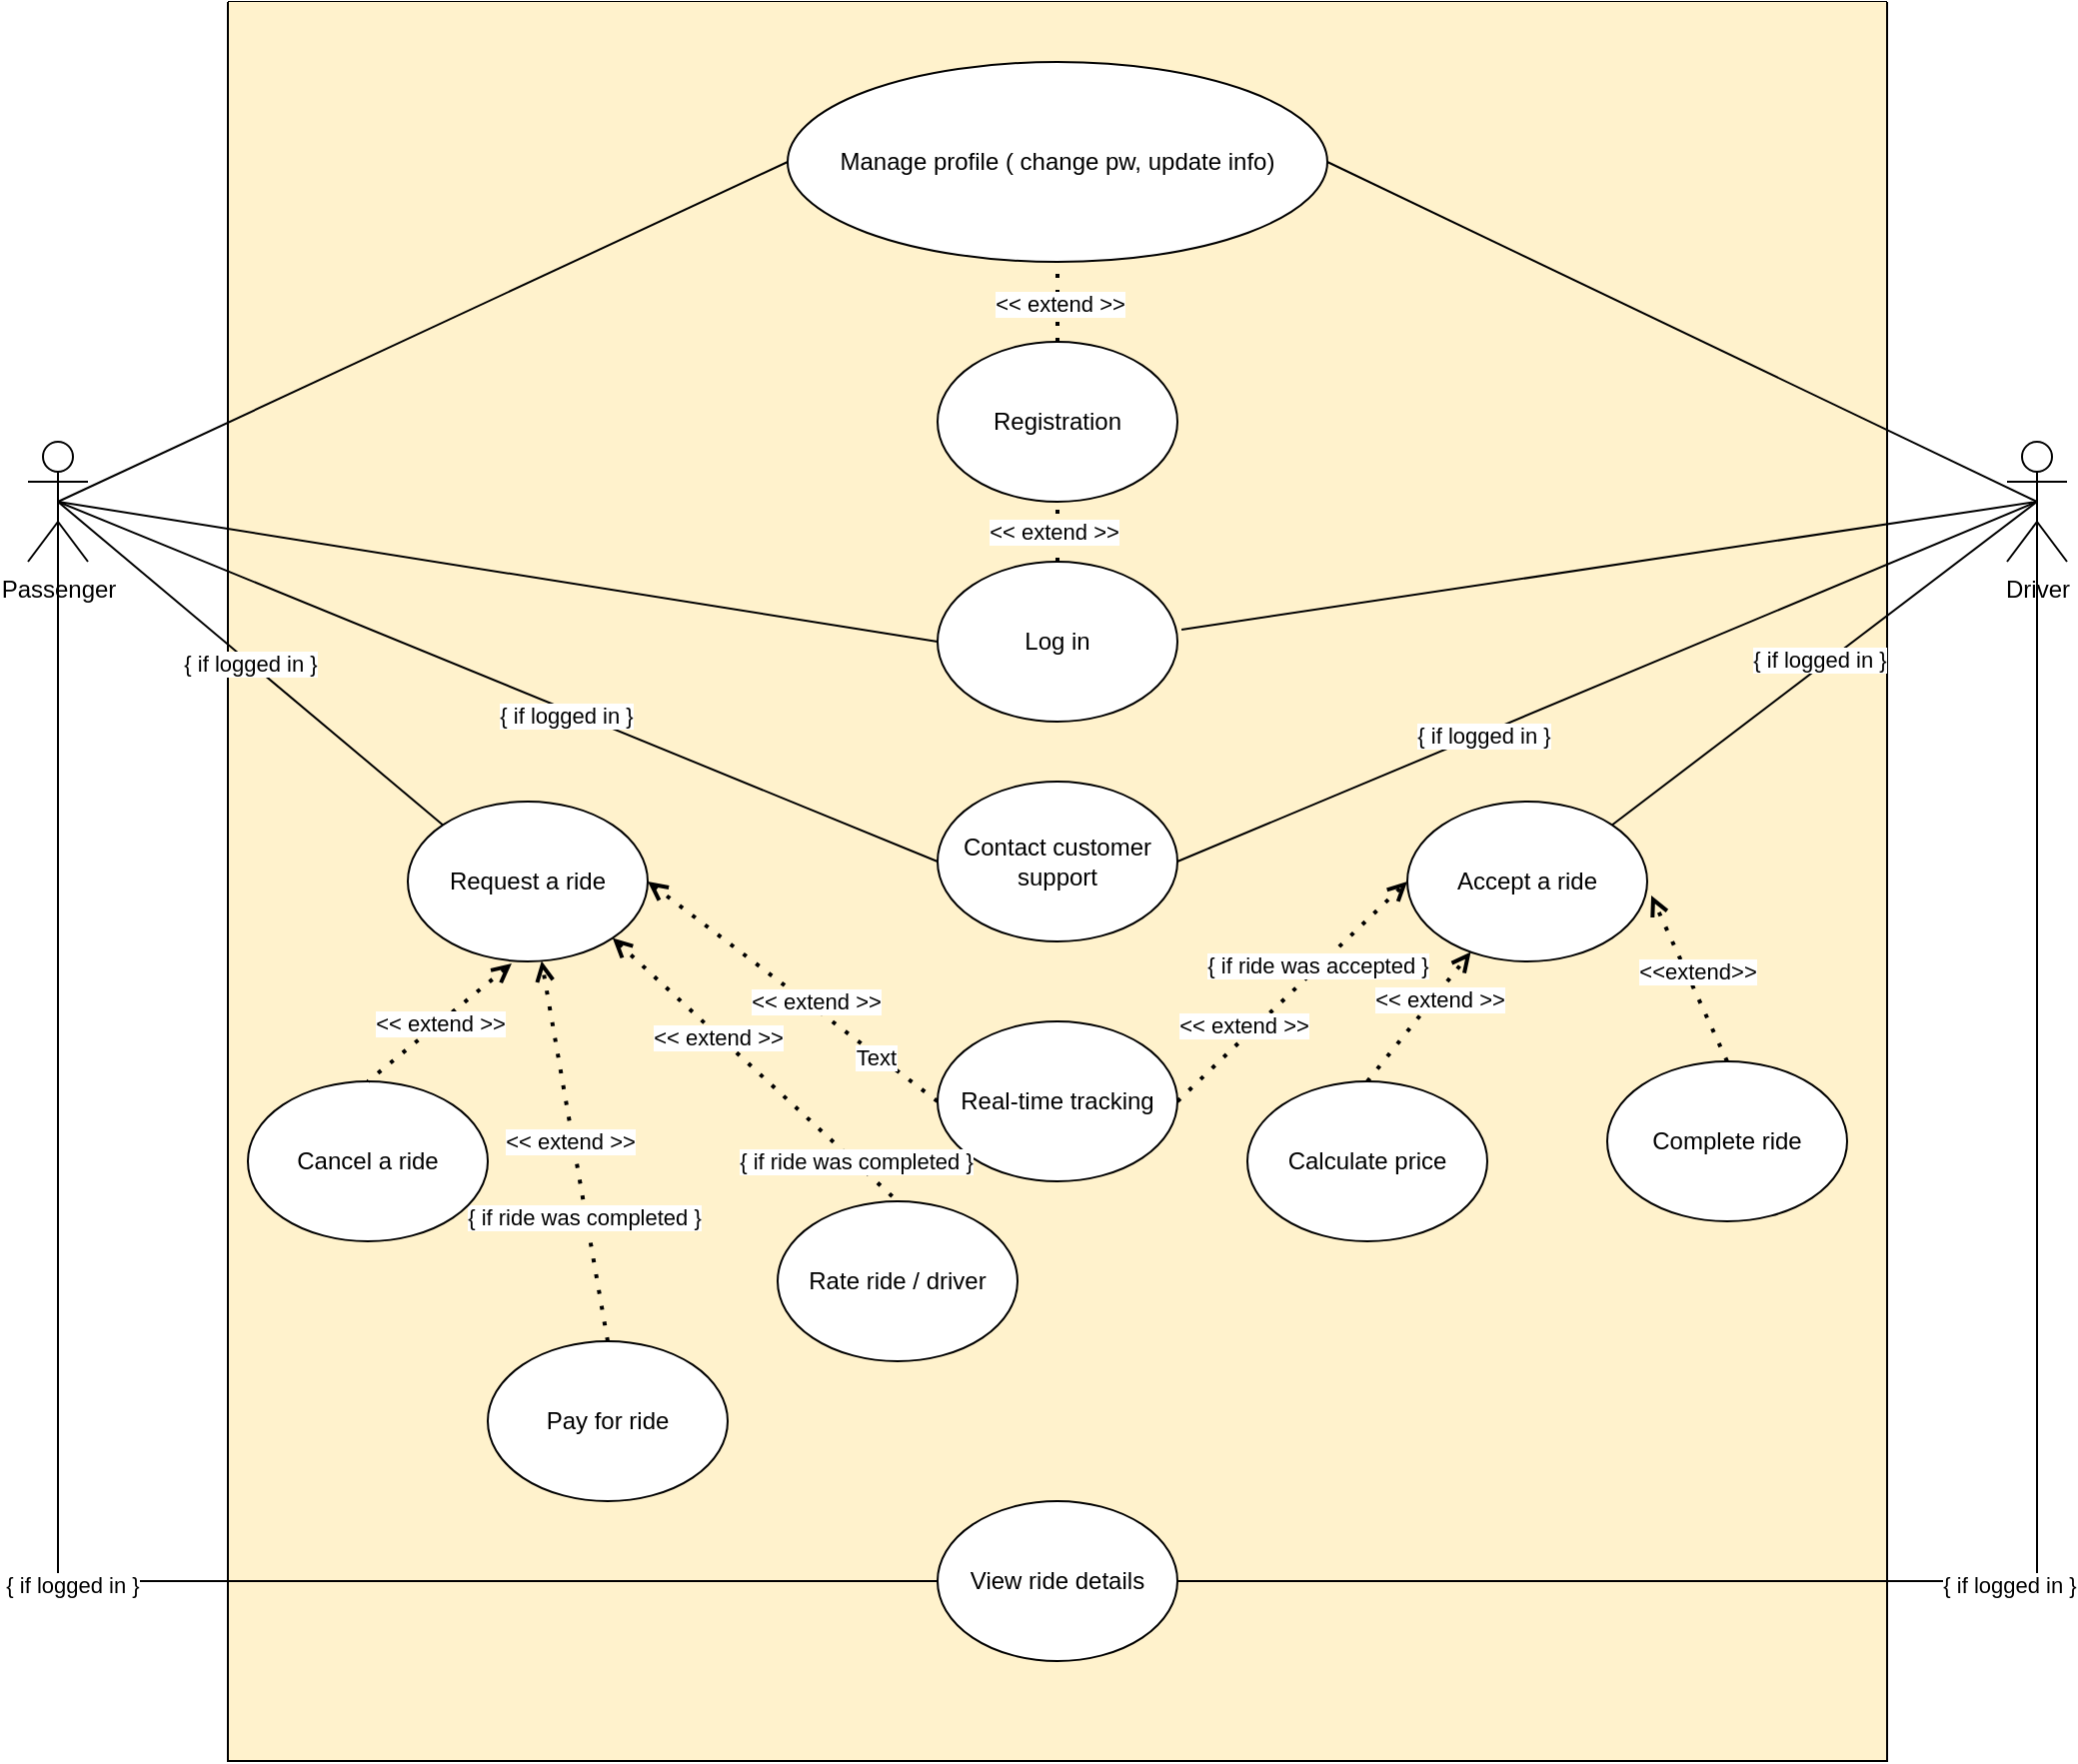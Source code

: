 <mxfile version="22.1.16" type="github">
  <diagram name="Page-1" id="y0iN5WRLecj_5jAYo_9e">
    <mxGraphModel dx="1431" dy="2101" grid="1" gridSize="10" guides="1" tooltips="1" connect="1" arrows="1" fold="1" page="1" pageScale="1" pageWidth="850" pageHeight="1100" math="0" shadow="0">
      <root>
        <mxCell id="0" />
        <mxCell id="1" parent="0" />
        <mxCell id="yRian2HJHCg52wbs5pm3-1" value="Passenger" style="shape=umlActor;verticalLabelPosition=bottom;verticalAlign=top;html=1;outlineConnect=0;" parent="1" vertex="1">
          <mxGeometry x="50" y="50" width="30" height="60" as="geometry" />
        </mxCell>
        <mxCell id="yRian2HJHCg52wbs5pm3-2" value="&lt;div&gt;Driver&lt;/div&gt;" style="shape=umlActor;verticalLabelPosition=bottom;verticalAlign=top;html=1;outlineConnect=0;" parent="1" vertex="1">
          <mxGeometry x="1040" y="50" width="30" height="60" as="geometry" />
        </mxCell>
        <mxCell id="St6_D6Xs5Pb_7OD3D2Ax-1" value="" style="swimlane;startSize=0;container=0;rounded=0;shadow=0;glass=0;swimlaneLine=1;gradientColor=none;fillColor=#F8CECC;fillStyle=auto;swimlaneFillColor=#FFF2CC;" parent="1" vertex="1">
          <mxGeometry x="150" y="-170" width="830" height="880" as="geometry">
            <mxRectangle x="180" y="10" width="50" height="40" as="alternateBounds" />
          </mxGeometry>
        </mxCell>
        <mxCell id="St6_D6Xs5Pb_7OD3D2Ax-15" value="Complete ride" style="ellipse;whiteSpace=wrap;html=1;" parent="St6_D6Xs5Pb_7OD3D2Ax-1" vertex="1">
          <mxGeometry x="690" y="530" width="120" height="80" as="geometry" />
        </mxCell>
        <mxCell id="St6_D6Xs5Pb_7OD3D2Ax-20" value="Contact customer support" style="ellipse;whiteSpace=wrap;html=1;" parent="St6_D6Xs5Pb_7OD3D2Ax-1" vertex="1">
          <mxGeometry x="355" y="390" width="120" height="80" as="geometry" />
        </mxCell>
        <mxCell id="St6_D6Xs5Pb_7OD3D2Ax-16" value="View ride details" style="ellipse;whiteSpace=wrap;html=1;" parent="St6_D6Xs5Pb_7OD3D2Ax-1" vertex="1">
          <mxGeometry x="355" y="750" width="120" height="80" as="geometry" />
        </mxCell>
        <mxCell id="dWoPZ8FHM9OvqoGvQE1C-13" style="edgeStyle=none;shape=connector;rounded=0;orthogonalLoop=1;jettySize=auto;html=1;exitX=1;exitY=0.5;exitDx=0;exitDy=0;entryX=0;entryY=0.5;entryDx=0;entryDy=0;dashed=1;dashPattern=1 3;labelBackgroundColor=default;strokeColor=default;strokeWidth=2;align=center;verticalAlign=middle;fontFamily=Helvetica;fontSize=11;fontColor=default;startArrow=none;startFill=0;endArrow=open;endFill=0;" edge="1" parent="St6_D6Xs5Pb_7OD3D2Ax-1" source="St6_D6Xs5Pb_7OD3D2Ax-19" target="St6_D6Xs5Pb_7OD3D2Ax-7">
          <mxGeometry relative="1" as="geometry" />
        </mxCell>
        <mxCell id="dWoPZ8FHM9OvqoGvQE1C-17" value="&amp;lt;&amp;lt; extend &amp;gt;&amp;gt;" style="edgeLabel;html=1;align=center;verticalAlign=middle;resizable=0;points=[];fontSize=11;fontFamily=Helvetica;fontColor=default;" vertex="1" connectable="0" parent="dWoPZ8FHM9OvqoGvQE1C-13">
          <mxGeometry x="-0.38" y="5" relative="1" as="geometry">
            <mxPoint as="offset" />
          </mxGeometry>
        </mxCell>
        <mxCell id="dWoPZ8FHM9OvqoGvQE1C-25" value="{ if ride was accepted }" style="edgeLabel;html=1;align=center;verticalAlign=middle;resizable=0;points=[];fontSize=11;fontFamily=Helvetica;fontColor=default;" vertex="1" connectable="0" parent="dWoPZ8FHM9OvqoGvQE1C-13">
          <mxGeometry x="0.22" relative="1" as="geometry">
            <mxPoint y="-1" as="offset" />
          </mxGeometry>
        </mxCell>
        <mxCell id="St6_D6Xs5Pb_7OD3D2Ax-19" value="Real-time tracking" style="ellipse;whiteSpace=wrap;html=1;" parent="St6_D6Xs5Pb_7OD3D2Ax-1" vertex="1">
          <mxGeometry x="355" y="510" width="120" height="80" as="geometry" />
        </mxCell>
        <mxCell id="St6_D6Xs5Pb_7OD3D2Ax-7" value="Accept a ride" style="ellipse;whiteSpace=wrap;html=1;" parent="St6_D6Xs5Pb_7OD3D2Ax-1" vertex="1">
          <mxGeometry x="590" y="400" width="120" height="80" as="geometry" />
        </mxCell>
        <mxCell id="St6_D6Xs5Pb_7OD3D2Ax-34" value="" style="endArrow=open;dashed=1;html=1;dashPattern=1 3;strokeWidth=2;rounded=0;entryX=1.017;entryY=0.588;entryDx=0;entryDy=0;exitX=0.5;exitY=0;exitDx=0;exitDy=0;entryPerimeter=0;startArrow=none;startFill=0;endFill=0;" parent="St6_D6Xs5Pb_7OD3D2Ax-1" source="St6_D6Xs5Pb_7OD3D2Ax-15" target="St6_D6Xs5Pb_7OD3D2Ax-7" edge="1">
          <mxGeometry width="50" height="50" relative="1" as="geometry">
            <mxPoint x="380" y="455" as="sourcePoint" />
            <mxPoint x="510" y="505" as="targetPoint" />
          </mxGeometry>
        </mxCell>
        <mxCell id="dWoPZ8FHM9OvqoGvQE1C-27" value="&lt;div&gt;&amp;lt;&amp;lt;extend&amp;gt;&amp;gt;&lt;/div&gt;" style="edgeLabel;html=1;align=center;verticalAlign=middle;resizable=0;points=[];fontSize=11;fontFamily=Helvetica;fontColor=default;" vertex="1" connectable="0" parent="St6_D6Xs5Pb_7OD3D2Ax-34">
          <mxGeometry x="0.051" y="-5" relative="1" as="geometry">
            <mxPoint as="offset" />
          </mxGeometry>
        </mxCell>
        <mxCell id="St6_D6Xs5Pb_7OD3D2Ax-50" value="Pay for ride" style="ellipse;whiteSpace=wrap;html=1;" parent="St6_D6Xs5Pb_7OD3D2Ax-1" vertex="1">
          <mxGeometry x="130" y="670" width="120" height="80" as="geometry" />
        </mxCell>
        <mxCell id="dWoPZ8FHM9OvqoGvQE1C-20" style="edgeStyle=none;shape=connector;rounded=0;orthogonalLoop=1;jettySize=auto;html=1;exitX=0.5;exitY=0;exitDx=0;exitDy=0;dashed=1;dashPattern=1 3;labelBackgroundColor=default;strokeColor=default;strokeWidth=2;align=center;verticalAlign=middle;fontFamily=Helvetica;fontSize=11;fontColor=default;startArrow=none;startFill=0;endArrow=open;endFill=0;" edge="1" parent="St6_D6Xs5Pb_7OD3D2Ax-1" source="St6_D6Xs5Pb_7OD3D2Ax-18" target="St6_D6Xs5Pb_7OD3D2Ax-7">
          <mxGeometry relative="1" as="geometry" />
        </mxCell>
        <mxCell id="dWoPZ8FHM9OvqoGvQE1C-21" value="&amp;lt;&amp;lt; extend &amp;gt;&amp;gt;" style="edgeLabel;html=1;align=center;verticalAlign=middle;resizable=0;points=[];fontSize=11;fontFamily=Helvetica;fontColor=default;" vertex="1" connectable="0" parent="dWoPZ8FHM9OvqoGvQE1C-20">
          <mxGeometry x="0.302" y="-2" relative="1" as="geometry">
            <mxPoint as="offset" />
          </mxGeometry>
        </mxCell>
        <mxCell id="St6_D6Xs5Pb_7OD3D2Ax-18" value="&lt;div&gt;Calculate price&lt;/div&gt;" style="ellipse;whiteSpace=wrap;html=1;" parent="St6_D6Xs5Pb_7OD3D2Ax-1" vertex="1">
          <mxGeometry x="510" y="540" width="120" height="80" as="geometry" />
        </mxCell>
        <mxCell id="St6_D6Xs5Pb_7OD3D2Ax-17" value="Manage profile ( change pw, update info)" style="ellipse;whiteSpace=wrap;html=1;" parent="St6_D6Xs5Pb_7OD3D2Ax-1" vertex="1">
          <mxGeometry x="280" y="30" width="270" height="100" as="geometry" />
        </mxCell>
        <mxCell id="St6_D6Xs5Pb_7OD3D2Ax-3" value="Registration" style="ellipse;whiteSpace=wrap;html=1;" parent="St6_D6Xs5Pb_7OD3D2Ax-1" vertex="1">
          <mxGeometry x="355" y="170" width="120" height="80" as="geometry" />
        </mxCell>
        <mxCell id="St6_D6Xs5Pb_7OD3D2Ax-31" value="" style="endArrow=none;dashed=1;html=1;dashPattern=1 3;strokeWidth=2;rounded=0;exitX=0.5;exitY=0;exitDx=0;exitDy=0;entryX=0.5;entryY=1;entryDx=0;entryDy=0;" parent="St6_D6Xs5Pb_7OD3D2Ax-1" source="St6_D6Xs5Pb_7OD3D2Ax-3" target="St6_D6Xs5Pb_7OD3D2Ax-17" edge="1">
          <mxGeometry width="50" height="50" relative="1" as="geometry">
            <mxPoint x="310" y="440" as="sourcePoint" />
            <mxPoint x="360" y="390" as="targetPoint" />
          </mxGeometry>
        </mxCell>
        <mxCell id="dWoPZ8FHM9OvqoGvQE1C-30" value="&amp;lt;&amp;lt; extend &amp;gt;&amp;gt;" style="edgeLabel;html=1;align=center;verticalAlign=middle;resizable=0;points=[];fontSize=11;fontFamily=Helvetica;fontColor=default;" vertex="1" connectable="0" parent="St6_D6Xs5Pb_7OD3D2Ax-31">
          <mxGeometry x="-0.05" y="-1" relative="1" as="geometry">
            <mxPoint as="offset" />
          </mxGeometry>
        </mxCell>
        <mxCell id="St6_D6Xs5Pb_7OD3D2Ax-2" value="Log in" style="ellipse;whiteSpace=wrap;html=1;" parent="St6_D6Xs5Pb_7OD3D2Ax-1" vertex="1">
          <mxGeometry x="355" y="280" width="120" height="80" as="geometry" />
        </mxCell>
        <mxCell id="St6_D6Xs5Pb_7OD3D2Ax-22" value="" style="endArrow=none;dashed=1;html=1;dashPattern=1 3;strokeWidth=2;rounded=0;exitX=0.5;exitY=0;exitDx=0;exitDy=0;entryX=0.5;entryY=1;entryDx=0;entryDy=0;" parent="St6_D6Xs5Pb_7OD3D2Ax-1" source="St6_D6Xs5Pb_7OD3D2Ax-2" target="St6_D6Xs5Pb_7OD3D2Ax-3" edge="1">
          <mxGeometry width="50" height="50" relative="1" as="geometry">
            <mxPoint x="260" y="550" as="sourcePoint" />
            <mxPoint x="310" y="500" as="targetPoint" />
          </mxGeometry>
        </mxCell>
        <mxCell id="dWoPZ8FHM9OvqoGvQE1C-29" value="&amp;lt;&amp;lt; extend &amp;gt;&amp;gt;" style="edgeLabel;html=1;align=center;verticalAlign=middle;resizable=0;points=[];fontSize=11;fontFamily=Helvetica;fontColor=default;" vertex="1" connectable="0" parent="St6_D6Xs5Pb_7OD3D2Ax-22">
          <mxGeometry x="0.04" y="2" relative="1" as="geometry">
            <mxPoint as="offset" />
          </mxGeometry>
        </mxCell>
        <mxCell id="St6_D6Xs5Pb_7OD3D2Ax-4" value="Request a ride" style="ellipse;whiteSpace=wrap;html=1;" parent="St6_D6Xs5Pb_7OD3D2Ax-1" vertex="1">
          <mxGeometry x="90" y="400" width="120" height="80" as="geometry" />
        </mxCell>
        <mxCell id="dWoPZ8FHM9OvqoGvQE1C-14" style="edgeStyle=none;shape=connector;rounded=0;orthogonalLoop=1;jettySize=auto;html=1;exitX=0;exitY=0.5;exitDx=0;exitDy=0;dashed=1;dashPattern=1 3;labelBackgroundColor=default;strokeColor=default;strokeWidth=2;align=center;verticalAlign=middle;fontFamily=Helvetica;fontSize=11;fontColor=default;startArrow=none;startFill=0;endArrow=open;endFill=0;entryX=1;entryY=0.5;entryDx=0;entryDy=0;" edge="1" parent="St6_D6Xs5Pb_7OD3D2Ax-1" source="St6_D6Xs5Pb_7OD3D2Ax-19" target="St6_D6Xs5Pb_7OD3D2Ax-4">
          <mxGeometry relative="1" as="geometry" />
        </mxCell>
        <mxCell id="dWoPZ8FHM9OvqoGvQE1C-16" value="&amp;lt;&amp;lt; extend &amp;gt;&amp;gt;" style="edgeLabel;html=1;align=center;verticalAlign=middle;resizable=0;points=[];fontSize=11;fontFamily=Helvetica;fontColor=default;" vertex="1" connectable="0" parent="dWoPZ8FHM9OvqoGvQE1C-14">
          <mxGeometry x="-0.127" y="-3" relative="1" as="geometry">
            <mxPoint as="offset" />
          </mxGeometry>
        </mxCell>
        <mxCell id="dWoPZ8FHM9OvqoGvQE1C-24" value="Text" style="edgeLabel;html=1;align=center;verticalAlign=middle;resizable=0;points=[];fontSize=11;fontFamily=Helvetica;fontColor=default;" vertex="1" connectable="0" parent="dWoPZ8FHM9OvqoGvQE1C-14">
          <mxGeometry x="-0.58" y="1" relative="1" as="geometry">
            <mxPoint as="offset" />
          </mxGeometry>
        </mxCell>
        <mxCell id="dWoPZ8FHM9OvqoGvQE1C-18" style="edgeStyle=none;shape=connector;rounded=0;orthogonalLoop=1;jettySize=auto;html=1;exitX=0.5;exitY=0;exitDx=0;exitDy=0;dashed=1;dashPattern=1 3;labelBackgroundColor=default;strokeColor=default;strokeWidth=2;align=center;verticalAlign=middle;fontFamily=Helvetica;fontSize=11;fontColor=default;startArrow=none;startFill=0;endArrow=open;endFill=0;" edge="1" parent="St6_D6Xs5Pb_7OD3D2Ax-1" source="St6_D6Xs5Pb_7OD3D2Ax-50" target="St6_D6Xs5Pb_7OD3D2Ax-4">
          <mxGeometry relative="1" as="geometry" />
        </mxCell>
        <mxCell id="dWoPZ8FHM9OvqoGvQE1C-19" value="&amp;lt;&amp;lt; extend &amp;gt;&amp;gt;" style="edgeLabel;html=1;align=center;verticalAlign=middle;resizable=0;points=[];fontSize=11;fontFamily=Helvetica;fontColor=default;" vertex="1" connectable="0" parent="dWoPZ8FHM9OvqoGvQE1C-18">
          <mxGeometry x="0.057" y="2" relative="1" as="geometry">
            <mxPoint as="offset" />
          </mxGeometry>
        </mxCell>
        <mxCell id="dWoPZ8FHM9OvqoGvQE1C-22" value="&lt;div&gt;{ if ride was completed }&lt;br&gt;&lt;/div&gt;" style="edgeLabel;html=1;align=center;verticalAlign=middle;resizable=0;points=[];fontSize=11;fontFamily=Helvetica;fontColor=default;" vertex="1" connectable="0" parent="dWoPZ8FHM9OvqoGvQE1C-18">
          <mxGeometry x="-0.343" y="1" relative="1" as="geometry">
            <mxPoint as="offset" />
          </mxGeometry>
        </mxCell>
        <mxCell id="St6_D6Xs5Pb_7OD3D2Ax-5" value="Cancel a ride" style="ellipse;whiteSpace=wrap;html=1;" parent="St6_D6Xs5Pb_7OD3D2Ax-1" vertex="1">
          <mxGeometry x="10" y="540" width="120" height="80" as="geometry" />
        </mxCell>
        <mxCell id="St6_D6Xs5Pb_7OD3D2Ax-43" value="&amp;lt;&amp;lt; extend &amp;gt;&amp;gt;" style="endArrow=none;dashed=1;html=1;dashPattern=1 3;strokeWidth=2;rounded=0;exitX=0.433;exitY=1.013;exitDx=0;exitDy=0;exitPerimeter=0;entryX=0.5;entryY=0;entryDx=0;entryDy=0;endFill=0;startArrow=open;startFill=0;" parent="St6_D6Xs5Pb_7OD3D2Ax-1" source="St6_D6Xs5Pb_7OD3D2Ax-4" target="St6_D6Xs5Pb_7OD3D2Ax-5" edge="1">
          <mxGeometry width="50" height="50" relative="1" as="geometry">
            <mxPoint x="310" y="555" as="sourcePoint" />
            <mxPoint x="360" y="505" as="targetPoint" />
          </mxGeometry>
        </mxCell>
        <mxCell id="St6_D6Xs5Pb_7OD3D2Ax-6" value="Rate ride / driver" style="ellipse;whiteSpace=wrap;html=1;" parent="St6_D6Xs5Pb_7OD3D2Ax-1" vertex="1">
          <mxGeometry x="275" y="600" width="120" height="80" as="geometry" />
        </mxCell>
        <mxCell id="St6_D6Xs5Pb_7OD3D2Ax-42" value="" style="endArrow=none;dashed=1;html=1;dashPattern=1 3;strokeWidth=2;rounded=0;exitX=1;exitY=1;exitDx=0;exitDy=0;entryX=0.5;entryY=0;entryDx=0;entryDy=0;endFill=0;startArrow=open;startFill=0;" parent="St6_D6Xs5Pb_7OD3D2Ax-1" source="St6_D6Xs5Pb_7OD3D2Ax-4" target="St6_D6Xs5Pb_7OD3D2Ax-6" edge="1">
          <mxGeometry width="50" height="50" relative="1" as="geometry">
            <mxPoint x="310" y="555" as="sourcePoint" />
            <mxPoint x="360" y="505" as="targetPoint" />
          </mxGeometry>
        </mxCell>
        <mxCell id="dWoPZ8FHM9OvqoGvQE1C-23" value="&lt;div&gt;{ if ride was completed }&lt;br&gt;&lt;/div&gt;" style="edgeLabel;html=1;align=center;verticalAlign=middle;resizable=0;points=[];fontSize=11;fontFamily=Helvetica;fontColor=default;" vertex="1" connectable="0" parent="St6_D6Xs5Pb_7OD3D2Ax-42">
          <mxGeometry x="0.71" y="1" relative="1" as="geometry">
            <mxPoint x="-1" as="offset" />
          </mxGeometry>
        </mxCell>
        <mxCell id="dWoPZ8FHM9OvqoGvQE1C-28" value="&amp;lt;&amp;lt; extend &amp;gt;&amp;gt;" style="edgeLabel;html=1;align=center;verticalAlign=middle;resizable=0;points=[];fontSize=11;fontFamily=Helvetica;fontColor=default;" vertex="1" connectable="0" parent="St6_D6Xs5Pb_7OD3D2Ax-42">
          <mxGeometry x="-0.256" y="-1" relative="1" as="geometry">
            <mxPoint as="offset" />
          </mxGeometry>
        </mxCell>
        <mxCell id="St6_D6Xs5Pb_7OD3D2Ax-28" value="" style="endArrow=none;html=1;rounded=0;exitX=1;exitY=0.5;exitDx=0;exitDy=0;entryX=0.5;entryY=0.5;entryDx=0;entryDy=0;entryPerimeter=0;" parent="1" source="St6_D6Xs5Pb_7OD3D2Ax-17" edge="1" target="yRian2HJHCg52wbs5pm3-2">
          <mxGeometry width="50" height="50" relative="1" as="geometry">
            <mxPoint x="390" y="380" as="sourcePoint" />
            <mxPoint x="1050" y="70" as="targetPoint" />
          </mxGeometry>
        </mxCell>
        <mxCell id="St6_D6Xs5Pb_7OD3D2Ax-29" value="" style="endArrow=none;html=1;rounded=0;entryX=0;entryY=0.5;entryDx=0;entryDy=0;exitX=0.5;exitY=0.5;exitDx=0;exitDy=0;exitPerimeter=0;" parent="1" target="St6_D6Xs5Pb_7OD3D2Ax-17" edge="1" source="yRian2HJHCg52wbs5pm3-1">
          <mxGeometry width="50" height="50" relative="1" as="geometry">
            <mxPoint x="110" y="60" as="sourcePoint" />
            <mxPoint x="440" y="330" as="targetPoint" />
          </mxGeometry>
        </mxCell>
        <mxCell id="St6_D6Xs5Pb_7OD3D2Ax-32" value="" style="endArrow=none;html=1;rounded=0;entryX=1.017;entryY=0.425;entryDx=0;entryDy=0;entryPerimeter=0;exitX=0.5;exitY=0.5;exitDx=0;exitDy=0;exitPerimeter=0;" parent="1" target="St6_D6Xs5Pb_7OD3D2Ax-2" edge="1" source="yRian2HJHCg52wbs5pm3-2">
          <mxGeometry width="50" height="50" relative="1" as="geometry">
            <mxPoint x="1050" y="90" as="sourcePoint" />
            <mxPoint x="510" y="220" as="targetPoint" />
          </mxGeometry>
        </mxCell>
        <mxCell id="St6_D6Xs5Pb_7OD3D2Ax-46" value="" style="endArrow=none;html=1;rounded=0;entryX=0;entryY=0.5;entryDx=0;entryDy=0;exitX=0.5;exitY=0.5;exitDx=0;exitDy=0;exitPerimeter=0;" parent="1" target="St6_D6Xs5Pb_7OD3D2Ax-2" edge="1" source="yRian2HJHCg52wbs5pm3-1">
          <mxGeometry width="50" height="50" relative="1" as="geometry">
            <mxPoint x="100" y="100" as="sourcePoint" />
            <mxPoint x="252.714" y="119.609" as="targetPoint" />
          </mxGeometry>
        </mxCell>
        <mxCell id="dWoPZ8FHM9OvqoGvQE1C-1" value="{ if logged in }" style="rounded=0;orthogonalLoop=1;jettySize=auto;html=1;exitX=0;exitY=0;exitDx=0;exitDy=0;endArrow=none;endFill=0;entryX=0.5;entryY=0.5;entryDx=0;entryDy=0;entryPerimeter=0;" edge="1" parent="1" source="St6_D6Xs5Pb_7OD3D2Ax-4" target="yRian2HJHCg52wbs5pm3-1">
          <mxGeometry relative="1" as="geometry">
            <mxPoint x="50" y="140" as="targetPoint" />
          </mxGeometry>
        </mxCell>
        <mxCell id="dWoPZ8FHM9OvqoGvQE1C-2" style="rounded=0;orthogonalLoop=1;jettySize=auto;html=1;exitX=1;exitY=0;exitDx=0;exitDy=0;endArrow=none;endFill=0;entryX=0.5;entryY=0.5;entryDx=0;entryDy=0;entryPerimeter=0;" edge="1" parent="1" source="St6_D6Xs5Pb_7OD3D2Ax-7" target="yRian2HJHCg52wbs5pm3-2">
          <mxGeometry relative="1" as="geometry">
            <mxPoint x="1060" y="100" as="targetPoint" />
          </mxGeometry>
        </mxCell>
        <mxCell id="dWoPZ8FHM9OvqoGvQE1C-5" value="{ if logged in }" style="edgeLabel;html=1;align=center;verticalAlign=middle;resizable=0;points=[];" vertex="1" connectable="0" parent="dWoPZ8FHM9OvqoGvQE1C-2">
          <mxGeometry x="-0.009" y="3" relative="1" as="geometry">
            <mxPoint as="offset" />
          </mxGeometry>
        </mxCell>
        <mxCell id="dWoPZ8FHM9OvqoGvQE1C-3" style="rounded=0;orthogonalLoop=1;jettySize=auto;html=1;exitX=0;exitY=0.5;exitDx=0;exitDy=0;endArrow=none;endFill=0;entryX=0.5;entryY=0.5;entryDx=0;entryDy=0;entryPerimeter=0;" edge="1" parent="1" source="St6_D6Xs5Pb_7OD3D2Ax-20" target="yRian2HJHCg52wbs5pm3-1">
          <mxGeometry relative="1" as="geometry" />
        </mxCell>
        <mxCell id="dWoPZ8FHM9OvqoGvQE1C-7" value="{ if logged in }" style="edgeLabel;html=1;align=center;verticalAlign=middle;resizable=0;points=[];" vertex="1" connectable="0" parent="dWoPZ8FHM9OvqoGvQE1C-3">
          <mxGeometry x="-0.161" y="3" relative="1" as="geometry">
            <mxPoint as="offset" />
          </mxGeometry>
        </mxCell>
        <mxCell id="dWoPZ8FHM9OvqoGvQE1C-4" style="rounded=0;orthogonalLoop=1;jettySize=auto;html=1;exitX=1;exitY=0.5;exitDx=0;exitDy=0;endArrow=none;endFill=0;entryX=0.5;entryY=0.5;entryDx=0;entryDy=0;entryPerimeter=0;" edge="1" parent="1" source="St6_D6Xs5Pb_7OD3D2Ax-20" target="yRian2HJHCg52wbs5pm3-2">
          <mxGeometry relative="1" as="geometry">
            <mxPoint x="1060" y="90" as="targetPoint" />
          </mxGeometry>
        </mxCell>
        <mxCell id="dWoPZ8FHM9OvqoGvQE1C-6" value="{ if logged in }" style="edgeLabel;html=1;align=center;verticalAlign=middle;resizable=0;points=[];" vertex="1" connectable="0" parent="dWoPZ8FHM9OvqoGvQE1C-4">
          <mxGeometry x="-0.292" y="-1" relative="1" as="geometry">
            <mxPoint as="offset" />
          </mxGeometry>
        </mxCell>
        <mxCell id="dWoPZ8FHM9OvqoGvQE1C-8" style="edgeStyle=orthogonalEdgeStyle;rounded=0;orthogonalLoop=1;jettySize=auto;html=1;exitX=1;exitY=0.5;exitDx=0;exitDy=0;endArrow=none;endFill=0;entryX=0.5;entryY=0.5;entryDx=0;entryDy=0;entryPerimeter=0;" edge="1" parent="1" source="St6_D6Xs5Pb_7OD3D2Ax-16" target="yRian2HJHCg52wbs5pm3-2">
          <mxGeometry relative="1" as="geometry">
            <mxPoint x="1095" y="140" as="targetPoint" />
          </mxGeometry>
        </mxCell>
        <mxCell id="dWoPZ8FHM9OvqoGvQE1C-11" value="{ if logged in }" style="edgeLabel;html=1;align=center;verticalAlign=middle;resizable=0;points=[];" vertex="1" connectable="0" parent="dWoPZ8FHM9OvqoGvQE1C-8">
          <mxGeometry x="-0.143" y="-2" relative="1" as="geometry">
            <mxPoint as="offset" />
          </mxGeometry>
        </mxCell>
        <mxCell id="dWoPZ8FHM9OvqoGvQE1C-9" style="rounded=0;orthogonalLoop=1;jettySize=auto;html=1;exitX=0;exitY=0.5;exitDx=0;exitDy=0;endArrow=none;endFill=0;entryX=0.5;entryY=0.5;entryDx=0;entryDy=0;entryPerimeter=0;edgeStyle=orthogonalEdgeStyle;" edge="1" parent="1" source="St6_D6Xs5Pb_7OD3D2Ax-16" target="yRian2HJHCg52wbs5pm3-1">
          <mxGeometry relative="1" as="geometry" />
        </mxCell>
        <mxCell id="dWoPZ8FHM9OvqoGvQE1C-10" value="{ if logged in }" style="edgeLabel;html=1;align=center;verticalAlign=middle;resizable=0;points=[];" vertex="1" connectable="0" parent="dWoPZ8FHM9OvqoGvQE1C-9">
          <mxGeometry x="-0.115" y="2" relative="1" as="geometry">
            <mxPoint as="offset" />
          </mxGeometry>
        </mxCell>
      </root>
    </mxGraphModel>
  </diagram>
</mxfile>
